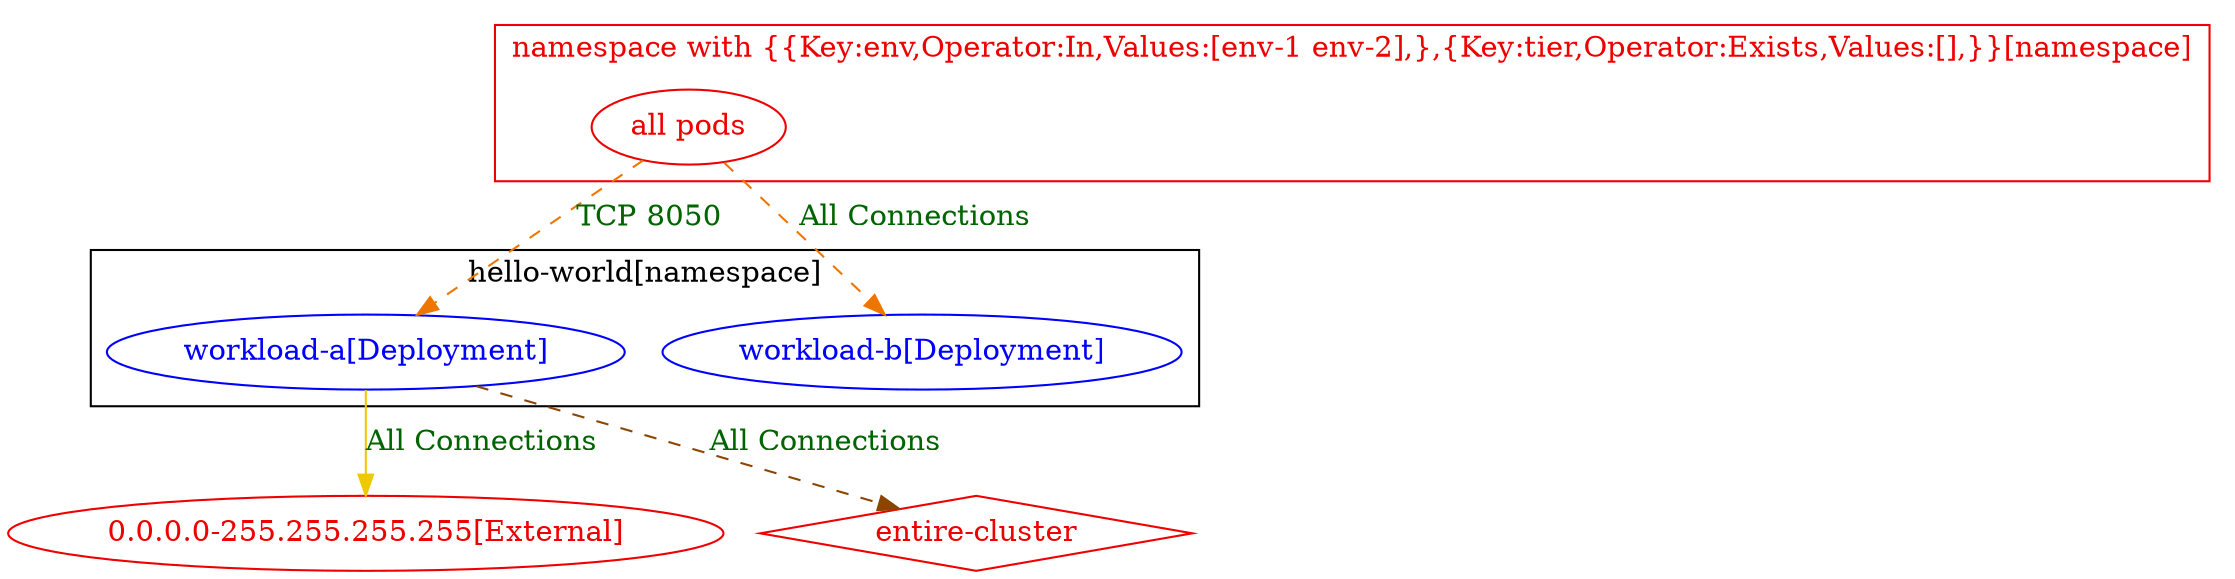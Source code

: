 digraph {
	subgraph "cluster_hello_world[namespace]" {
		color="black"
		fontcolor="black"
		"hello-world/workload-a[Deployment]" [label="workload-a[Deployment]" color="blue" fontcolor="blue"]
		"hello-world/workload-b[Deployment]" [label="workload-b[Deployment]" color="blue" fontcolor="blue"]
		label="hello-world[namespace]"
	}
	subgraph "cluster_namespace with {{Key:env,Operator:In,Values:[env_1 env_2],},{Key:tier,Operator:Exists,Values:[],}}[namespace]" {
		color="red2"
		fontcolor="red2"
		"all pods_in_namespace with {{Key:env,Operator:In,Values:[env-1 env-2],},{Key:tier,Operator:Exists,Values:[],}}" [label="all pods" color="red2" fontcolor="red2"]
		label="namespace with {{Key:env,Operator:In,Values:[env-1 env-2],},{Key:tier,Operator:Exists,Values:[],}}[namespace]"
	}
	"0.0.0.0-255.255.255.255[External]" [label="0.0.0.0-255.255.255.255[External]" color="red2" fontcolor="red2"]
	"entire-cluster" [label="entire-cluster" color="red2" fontcolor="red2" shape=diamond]
	"all pods_in_namespace with {{Key:env,Operator:In,Values:[env-1 env-2],},{Key:tier,Operator:Exists,Values:[],}}" -> "hello-world/workload-a[Deployment]" [label="TCP 8050" color="darkorange2" fontcolor="darkgreen" weight=1 style=dashed]
	"all pods_in_namespace with {{Key:env,Operator:In,Values:[env-1 env-2],},{Key:tier,Operator:Exists,Values:[],}}" -> "hello-world/workload-b[Deployment]" [label="All Connections" color="darkorange2" fontcolor="darkgreen" weight=1 style=dashed]
	"hello-world/workload-a[Deployment]" -> "0.0.0.0-255.255.255.255[External]" [label="All Connections" color="gold2" fontcolor="darkgreen" weight=1]
	"hello-world/workload-a[Deployment]" -> "entire-cluster" [label="All Connections" color="darkorange4" fontcolor="darkgreen" weight=0.5 style=dashed]
}